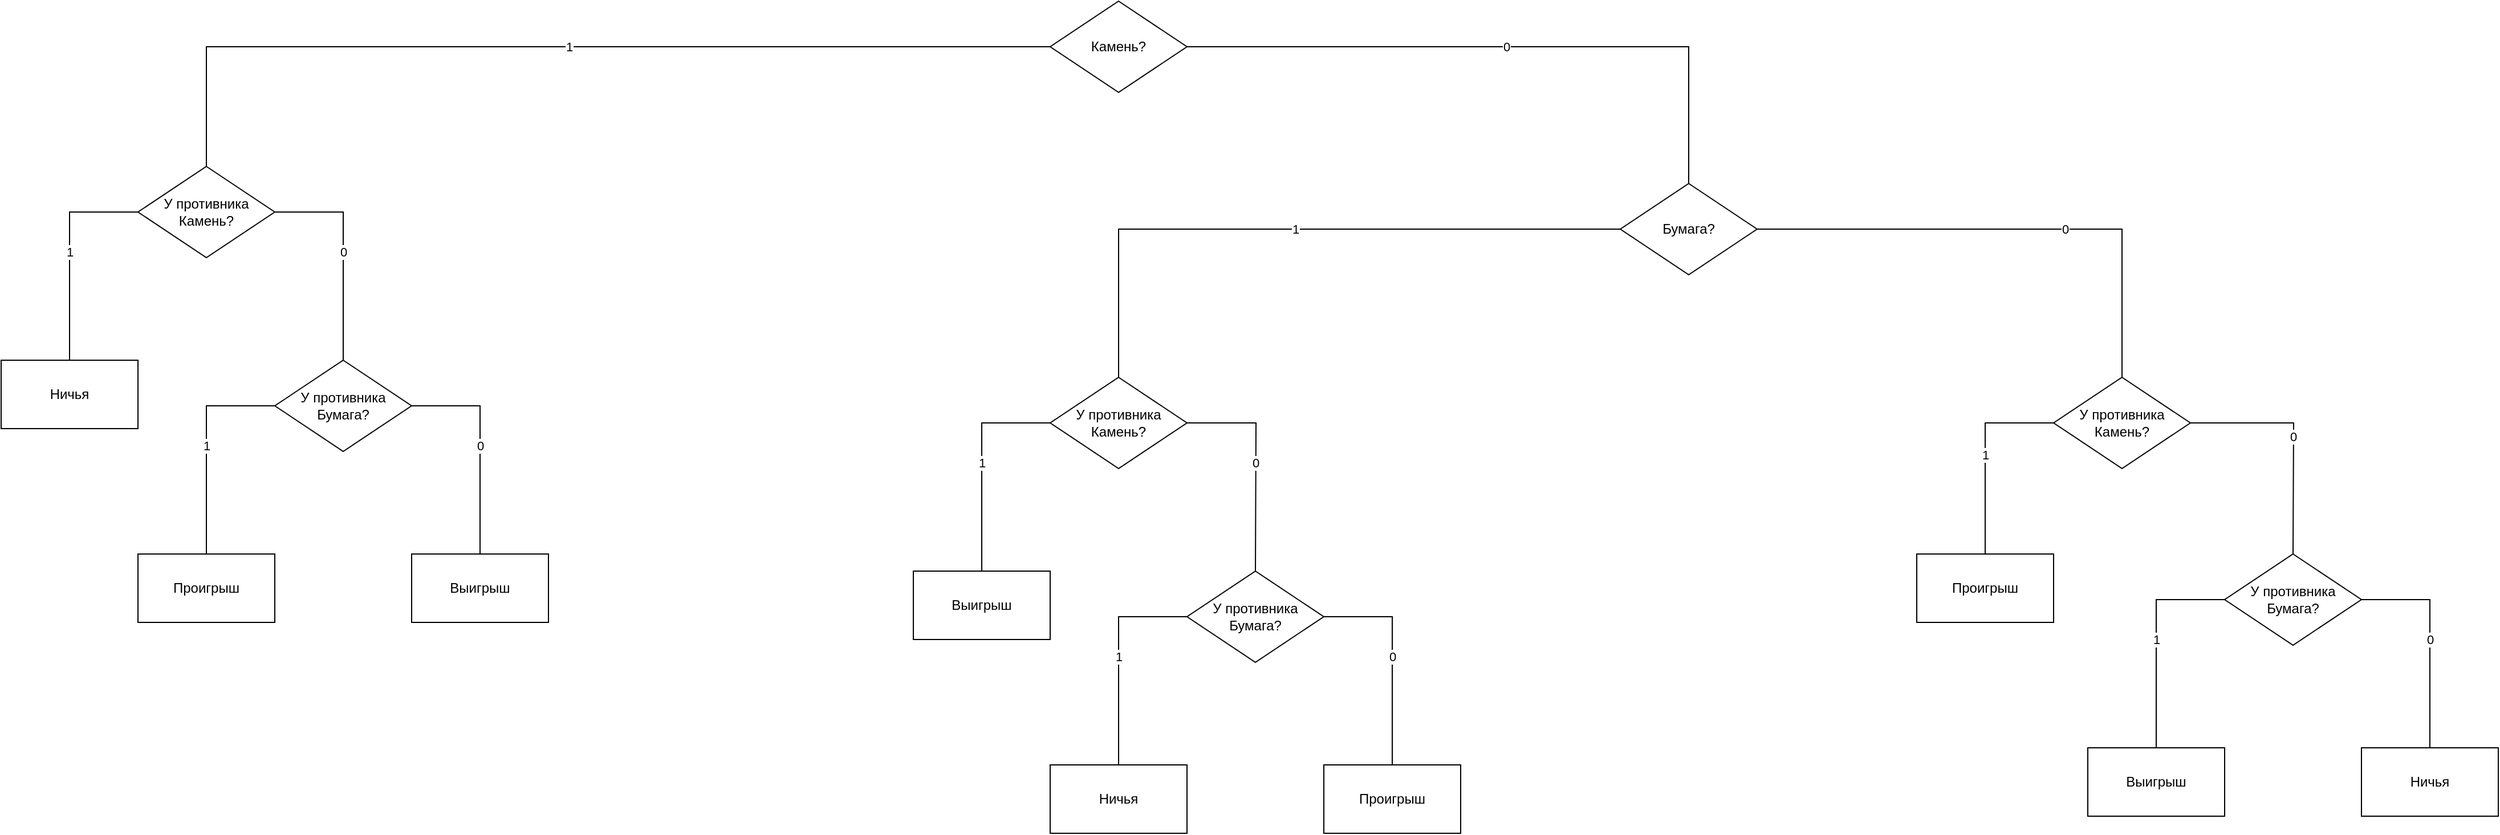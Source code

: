 <mxfile version="16.5.1" type="device"><diagram id="4j5hPzgCGuFuKJj7itma" name="Страница 1"><mxGraphModel dx="3061" dy="1540" grid="1" gridSize="10" guides="1" tooltips="1" connect="1" arrows="1" fold="1" page="1" pageScale="1" pageWidth="827" pageHeight="1169" math="0" shadow="0"><root><mxCell id="0"/><mxCell id="1" parent="0"/><mxCell id="jvk8zkwGvt7PUXTGh76J-2" value="1" style="edgeStyle=orthogonalEdgeStyle;rounded=0;orthogonalLoop=1;jettySize=auto;html=1;exitX=0;exitY=0.5;exitDx=0;exitDy=0;endArrow=none;endFill=0;entryX=0.5;entryY=0;entryDx=0;entryDy=0;" edge="1" parent="1" source="jvk8zkwGvt7PUXTGh76J-1" target="jvk8zkwGvt7PUXTGh76J-8"><mxGeometry relative="1" as="geometry"><mxPoint x="280" y="200" as="targetPoint"/></mxGeometry></mxCell><mxCell id="jvk8zkwGvt7PUXTGh76J-3" value="0" style="edgeStyle=orthogonalEdgeStyle;rounded=0;orthogonalLoop=1;jettySize=auto;html=1;exitX=1;exitY=0.5;exitDx=0;exitDy=0;endArrow=none;endFill=0;entryX=0.5;entryY=0;entryDx=0;entryDy=0;" edge="1" parent="1" source="jvk8zkwGvt7PUXTGh76J-1" target="jvk8zkwGvt7PUXTGh76J-20"><mxGeometry relative="1" as="geometry"><mxPoint x="520" y="200" as="targetPoint"/></mxGeometry></mxCell><mxCell id="jvk8zkwGvt7PUXTGh76J-1" value="Камень?" style="rhombus;whiteSpace=wrap;html=1;" vertex="1" parent="1"><mxGeometry x="340" y="40" width="120" height="80" as="geometry"/></mxCell><mxCell id="jvk8zkwGvt7PUXTGh76J-6" value="1" style="edgeStyle=orthogonalEdgeStyle;rounded=0;orthogonalLoop=1;jettySize=auto;html=1;exitX=0;exitY=0.5;exitDx=0;exitDy=0;endArrow=none;endFill=0;entryX=0.5;entryY=0;entryDx=0;entryDy=0;" edge="1" parent="1" source="jvk8zkwGvt7PUXTGh76J-8" target="jvk8zkwGvt7PUXTGh76J-9"><mxGeometry relative="1" as="geometry"><mxPoint x="-520" y="345" as="targetPoint"/></mxGeometry></mxCell><mxCell id="jvk8zkwGvt7PUXTGh76J-7" value="0" style="edgeStyle=orthogonalEdgeStyle;rounded=0;orthogonalLoop=1;jettySize=auto;html=1;exitX=1;exitY=0.5;exitDx=0;exitDy=0;endArrow=none;endFill=0;entryX=0.5;entryY=0;entryDx=0;entryDy=0;" edge="1" parent="1" source="jvk8zkwGvt7PUXTGh76J-8" target="jvk8zkwGvt7PUXTGh76J-12"><mxGeometry relative="1" as="geometry"><mxPoint x="-280" y="345" as="targetPoint"/></mxGeometry></mxCell><mxCell id="jvk8zkwGvt7PUXTGh76J-8" value="У противника Камень?" style="rhombus;whiteSpace=wrap;html=1;" vertex="1" parent="1"><mxGeometry x="-460" y="185" width="120" height="80" as="geometry"/></mxCell><mxCell id="jvk8zkwGvt7PUXTGh76J-9" value="Ничья" style="rounded=0;whiteSpace=wrap;html=1;" vertex="1" parent="1"><mxGeometry x="-580" y="355" width="120" height="60" as="geometry"/></mxCell><mxCell id="jvk8zkwGvt7PUXTGh76J-10" value="1" style="edgeStyle=orthogonalEdgeStyle;rounded=0;orthogonalLoop=1;jettySize=auto;html=1;exitX=0;exitY=0.5;exitDx=0;exitDy=0;endArrow=none;endFill=0;entryX=0.5;entryY=0;entryDx=0;entryDy=0;" edge="1" parent="1" source="jvk8zkwGvt7PUXTGh76J-12" target="jvk8zkwGvt7PUXTGh76J-13"><mxGeometry relative="1" as="geometry"><mxPoint x="-400" y="525" as="targetPoint"/></mxGeometry></mxCell><mxCell id="jvk8zkwGvt7PUXTGh76J-11" value="0" style="edgeStyle=orthogonalEdgeStyle;rounded=0;orthogonalLoop=1;jettySize=auto;html=1;exitX=1;exitY=0.5;exitDx=0;exitDy=0;endArrow=none;endFill=0;entryX=0.5;entryY=0;entryDx=0;entryDy=0;" edge="1" parent="1" source="jvk8zkwGvt7PUXTGh76J-12" target="jvk8zkwGvt7PUXTGh76J-14"><mxGeometry relative="1" as="geometry"><mxPoint x="-160" y="525" as="targetPoint"/></mxGeometry></mxCell><mxCell id="jvk8zkwGvt7PUXTGh76J-12" value="У противника Бумага?" style="rhombus;whiteSpace=wrap;html=1;" vertex="1" parent="1"><mxGeometry x="-340" y="355" width="120" height="80" as="geometry"/></mxCell><mxCell id="jvk8zkwGvt7PUXTGh76J-13" value="Проигрыш" style="rounded=0;whiteSpace=wrap;html=1;" vertex="1" parent="1"><mxGeometry x="-460" y="525" width="120" height="60" as="geometry"/></mxCell><mxCell id="jvk8zkwGvt7PUXTGh76J-14" value="Выигрыш" style="rounded=0;whiteSpace=wrap;html=1;" vertex="1" parent="1"><mxGeometry x="-220" y="525" width="120" height="60" as="geometry"/></mxCell><mxCell id="jvk8zkwGvt7PUXTGh76J-18" value="1" style="edgeStyle=orthogonalEdgeStyle;rounded=0;orthogonalLoop=1;jettySize=auto;html=1;exitX=0;exitY=0.5;exitDx=0;exitDy=0;endArrow=none;endFill=0;entryX=0.5;entryY=0;entryDx=0;entryDy=0;" edge="1" parent="1" source="jvk8zkwGvt7PUXTGh76J-20" target="jvk8zkwGvt7PUXTGh76J-24"><mxGeometry relative="1" as="geometry"><mxPoint x="400" y="360" as="targetPoint"/></mxGeometry></mxCell><mxCell id="jvk8zkwGvt7PUXTGh76J-19" value="0" style="edgeStyle=orthogonalEdgeStyle;rounded=0;orthogonalLoop=1;jettySize=auto;html=1;exitX=1;exitY=0.5;exitDx=0;exitDy=0;endArrow=none;endFill=0;entryX=0.5;entryY=0;entryDx=0;entryDy=0;" edge="1" parent="1" source="jvk8zkwGvt7PUXTGh76J-20" target="jvk8zkwGvt7PUXTGh76J-44"><mxGeometry relative="1" as="geometry"><mxPoint x="1240" y="380" as="targetPoint"/><Array as="points"><mxPoint x="1280" y="240"/><mxPoint x="1280" y="415"/></Array></mxGeometry></mxCell><mxCell id="jvk8zkwGvt7PUXTGh76J-20" value="Бумага?" style="rhombus;whiteSpace=wrap;html=1;" vertex="1" parent="1"><mxGeometry x="840" y="200" width="120" height="80" as="geometry"/></mxCell><mxCell id="jvk8zkwGvt7PUXTGh76J-22" value="1" style="edgeStyle=orthogonalEdgeStyle;rounded=0;orthogonalLoop=1;jettySize=auto;html=1;exitX=0;exitY=0.5;exitDx=0;exitDy=0;endArrow=none;endFill=0;entryX=0.5;entryY=0;entryDx=0;entryDy=0;" edge="1" parent="1" source="jvk8zkwGvt7PUXTGh76J-24" target="jvk8zkwGvt7PUXTGh76J-25"><mxGeometry relative="1" as="geometry"><mxPoint x="280" y="540" as="targetPoint"/></mxGeometry></mxCell><mxCell id="jvk8zkwGvt7PUXTGh76J-23" value="0" style="edgeStyle=orthogonalEdgeStyle;rounded=0;orthogonalLoop=1;jettySize=auto;html=1;exitX=1;exitY=0.5;exitDx=0;exitDy=0;endArrow=none;endFill=0;entryX=0.5;entryY=0;entryDx=0;entryDy=0;" edge="1" parent="1" source="jvk8zkwGvt7PUXTGh76J-24"><mxGeometry relative="1" as="geometry"><mxPoint x="520" y="540" as="targetPoint"/></mxGeometry></mxCell><mxCell id="jvk8zkwGvt7PUXTGh76J-24" value="У противника Камень?" style="rhombus;whiteSpace=wrap;html=1;" vertex="1" parent="1"><mxGeometry x="340" y="370" width="120" height="80" as="geometry"/></mxCell><mxCell id="jvk8zkwGvt7PUXTGh76J-25" value="Выигрыш" style="rounded=0;whiteSpace=wrap;html=1;" vertex="1" parent="1"><mxGeometry x="220" y="540" width="120" height="60" as="geometry"/></mxCell><mxCell id="jvk8zkwGvt7PUXTGh76J-37" value="1" style="edgeStyle=orthogonalEdgeStyle;rounded=0;orthogonalLoop=1;jettySize=auto;html=1;exitX=0;exitY=0.5;exitDx=0;exitDy=0;endArrow=none;endFill=0;entryX=0.5;entryY=0;entryDx=0;entryDy=0;" edge="1" parent="1" source="jvk8zkwGvt7PUXTGh76J-39" target="jvk8zkwGvt7PUXTGh76J-40"><mxGeometry relative="1" as="geometry"><mxPoint x="400" y="710" as="targetPoint"/></mxGeometry></mxCell><mxCell id="jvk8zkwGvt7PUXTGh76J-38" value="0" style="edgeStyle=orthogonalEdgeStyle;rounded=0;orthogonalLoop=1;jettySize=auto;html=1;exitX=1;exitY=0.5;exitDx=0;exitDy=0;endArrow=none;endFill=0;entryX=0.5;entryY=0;entryDx=0;entryDy=0;" edge="1" parent="1" source="jvk8zkwGvt7PUXTGh76J-39" target="jvk8zkwGvt7PUXTGh76J-41"><mxGeometry relative="1" as="geometry"><mxPoint x="640" y="710" as="targetPoint"/></mxGeometry></mxCell><mxCell id="jvk8zkwGvt7PUXTGh76J-39" value="У противника Бумага?" style="rhombus;whiteSpace=wrap;html=1;" vertex="1" parent="1"><mxGeometry x="460" y="540" width="120" height="80" as="geometry"/></mxCell><mxCell id="jvk8zkwGvt7PUXTGh76J-40" value="Ничья" style="rounded=0;whiteSpace=wrap;html=1;" vertex="1" parent="1"><mxGeometry x="340" y="710" width="120" height="60" as="geometry"/></mxCell><mxCell id="jvk8zkwGvt7PUXTGh76J-41" value="Проигрыш" style="rounded=0;whiteSpace=wrap;html=1;" vertex="1" parent="1"><mxGeometry x="580" y="710" width="120" height="60" as="geometry"/></mxCell><mxCell id="jvk8zkwGvt7PUXTGh76J-42" value="1" style="edgeStyle=orthogonalEdgeStyle;rounded=0;orthogonalLoop=1;jettySize=auto;html=1;exitX=0;exitY=0.5;exitDx=0;exitDy=0;endArrow=none;endFill=0;entryX=0.5;entryY=0;entryDx=0;entryDy=0;" edge="1" parent="1" source="jvk8zkwGvt7PUXTGh76J-44" target="jvk8zkwGvt7PUXTGh76J-45"><mxGeometry relative="1" as="geometry"><mxPoint x="1150" y="585" as="targetPoint"/></mxGeometry></mxCell><mxCell id="jvk8zkwGvt7PUXTGh76J-43" value="0" style="edgeStyle=orthogonalEdgeStyle;rounded=0;orthogonalLoop=1;jettySize=auto;html=1;exitX=1;exitY=0.5;exitDx=0;exitDy=0;endArrow=none;endFill=0;entryX=0.5;entryY=0;entryDx=0;entryDy=0;" edge="1" parent="1" source="jvk8zkwGvt7PUXTGh76J-44"><mxGeometry relative="1" as="geometry"><mxPoint x="1430" y="525" as="targetPoint"/></mxGeometry></mxCell><mxCell id="jvk8zkwGvt7PUXTGh76J-44" value="У противника Камень?" style="rhombus;whiteSpace=wrap;html=1;" vertex="1" parent="1"><mxGeometry x="1220" y="370" width="120" height="80" as="geometry"/></mxCell><mxCell id="jvk8zkwGvt7PUXTGh76J-45" value="Проигрыш" style="rounded=0;whiteSpace=wrap;html=1;" vertex="1" parent="1"><mxGeometry x="1100" y="525" width="120" height="60" as="geometry"/></mxCell><mxCell id="jvk8zkwGvt7PUXTGh76J-47" value="1" style="edgeStyle=orthogonalEdgeStyle;rounded=0;orthogonalLoop=1;jettySize=auto;html=1;exitX=0;exitY=0.5;exitDx=0;exitDy=0;endArrow=none;endFill=0;entryX=0.5;entryY=0;entryDx=0;entryDy=0;" edge="1" parent="1" source="jvk8zkwGvt7PUXTGh76J-49" target="jvk8zkwGvt7PUXTGh76J-50"><mxGeometry relative="1" as="geometry"><mxPoint x="1310" y="695" as="targetPoint"/></mxGeometry></mxCell><mxCell id="jvk8zkwGvt7PUXTGh76J-48" value="0" style="edgeStyle=orthogonalEdgeStyle;rounded=0;orthogonalLoop=1;jettySize=auto;html=1;exitX=1;exitY=0.5;exitDx=0;exitDy=0;endArrow=none;endFill=0;entryX=0.5;entryY=0;entryDx=0;entryDy=0;" edge="1" parent="1" source="jvk8zkwGvt7PUXTGh76J-49" target="jvk8zkwGvt7PUXTGh76J-51"><mxGeometry relative="1" as="geometry"><mxPoint x="1550" y="695" as="targetPoint"/></mxGeometry></mxCell><mxCell id="jvk8zkwGvt7PUXTGh76J-49" value="У противника Бумага?" style="rhombus;whiteSpace=wrap;html=1;" vertex="1" parent="1"><mxGeometry x="1370" y="525" width="120" height="80" as="geometry"/></mxCell><mxCell id="jvk8zkwGvt7PUXTGh76J-50" value="Выигрыш" style="rounded=0;whiteSpace=wrap;html=1;" vertex="1" parent="1"><mxGeometry x="1250" y="695" width="120" height="60" as="geometry"/></mxCell><mxCell id="jvk8zkwGvt7PUXTGh76J-51" value="Ничья" style="rounded=0;whiteSpace=wrap;html=1;" vertex="1" parent="1"><mxGeometry x="1490" y="695" width="120" height="60" as="geometry"/></mxCell></root></mxGraphModel></diagram></mxfile>